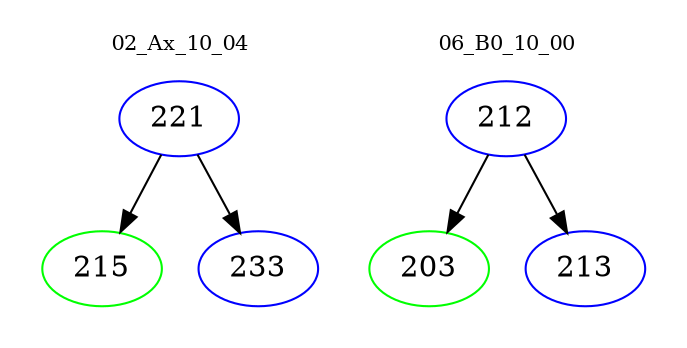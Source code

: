 digraph{
subgraph cluster_0 {
color = white
label = "02_Ax_10_04";
fontsize=10;
T0_221 [label="221", color="blue"]
T0_221 -> T0_215 [color="black"]
T0_215 [label="215", color="green"]
T0_221 -> T0_233 [color="black"]
T0_233 [label="233", color="blue"]
}
subgraph cluster_1 {
color = white
label = "06_B0_10_00";
fontsize=10;
T1_212 [label="212", color="blue"]
T1_212 -> T1_203 [color="black"]
T1_203 [label="203", color="green"]
T1_212 -> T1_213 [color="black"]
T1_213 [label="213", color="blue"]
}
}

